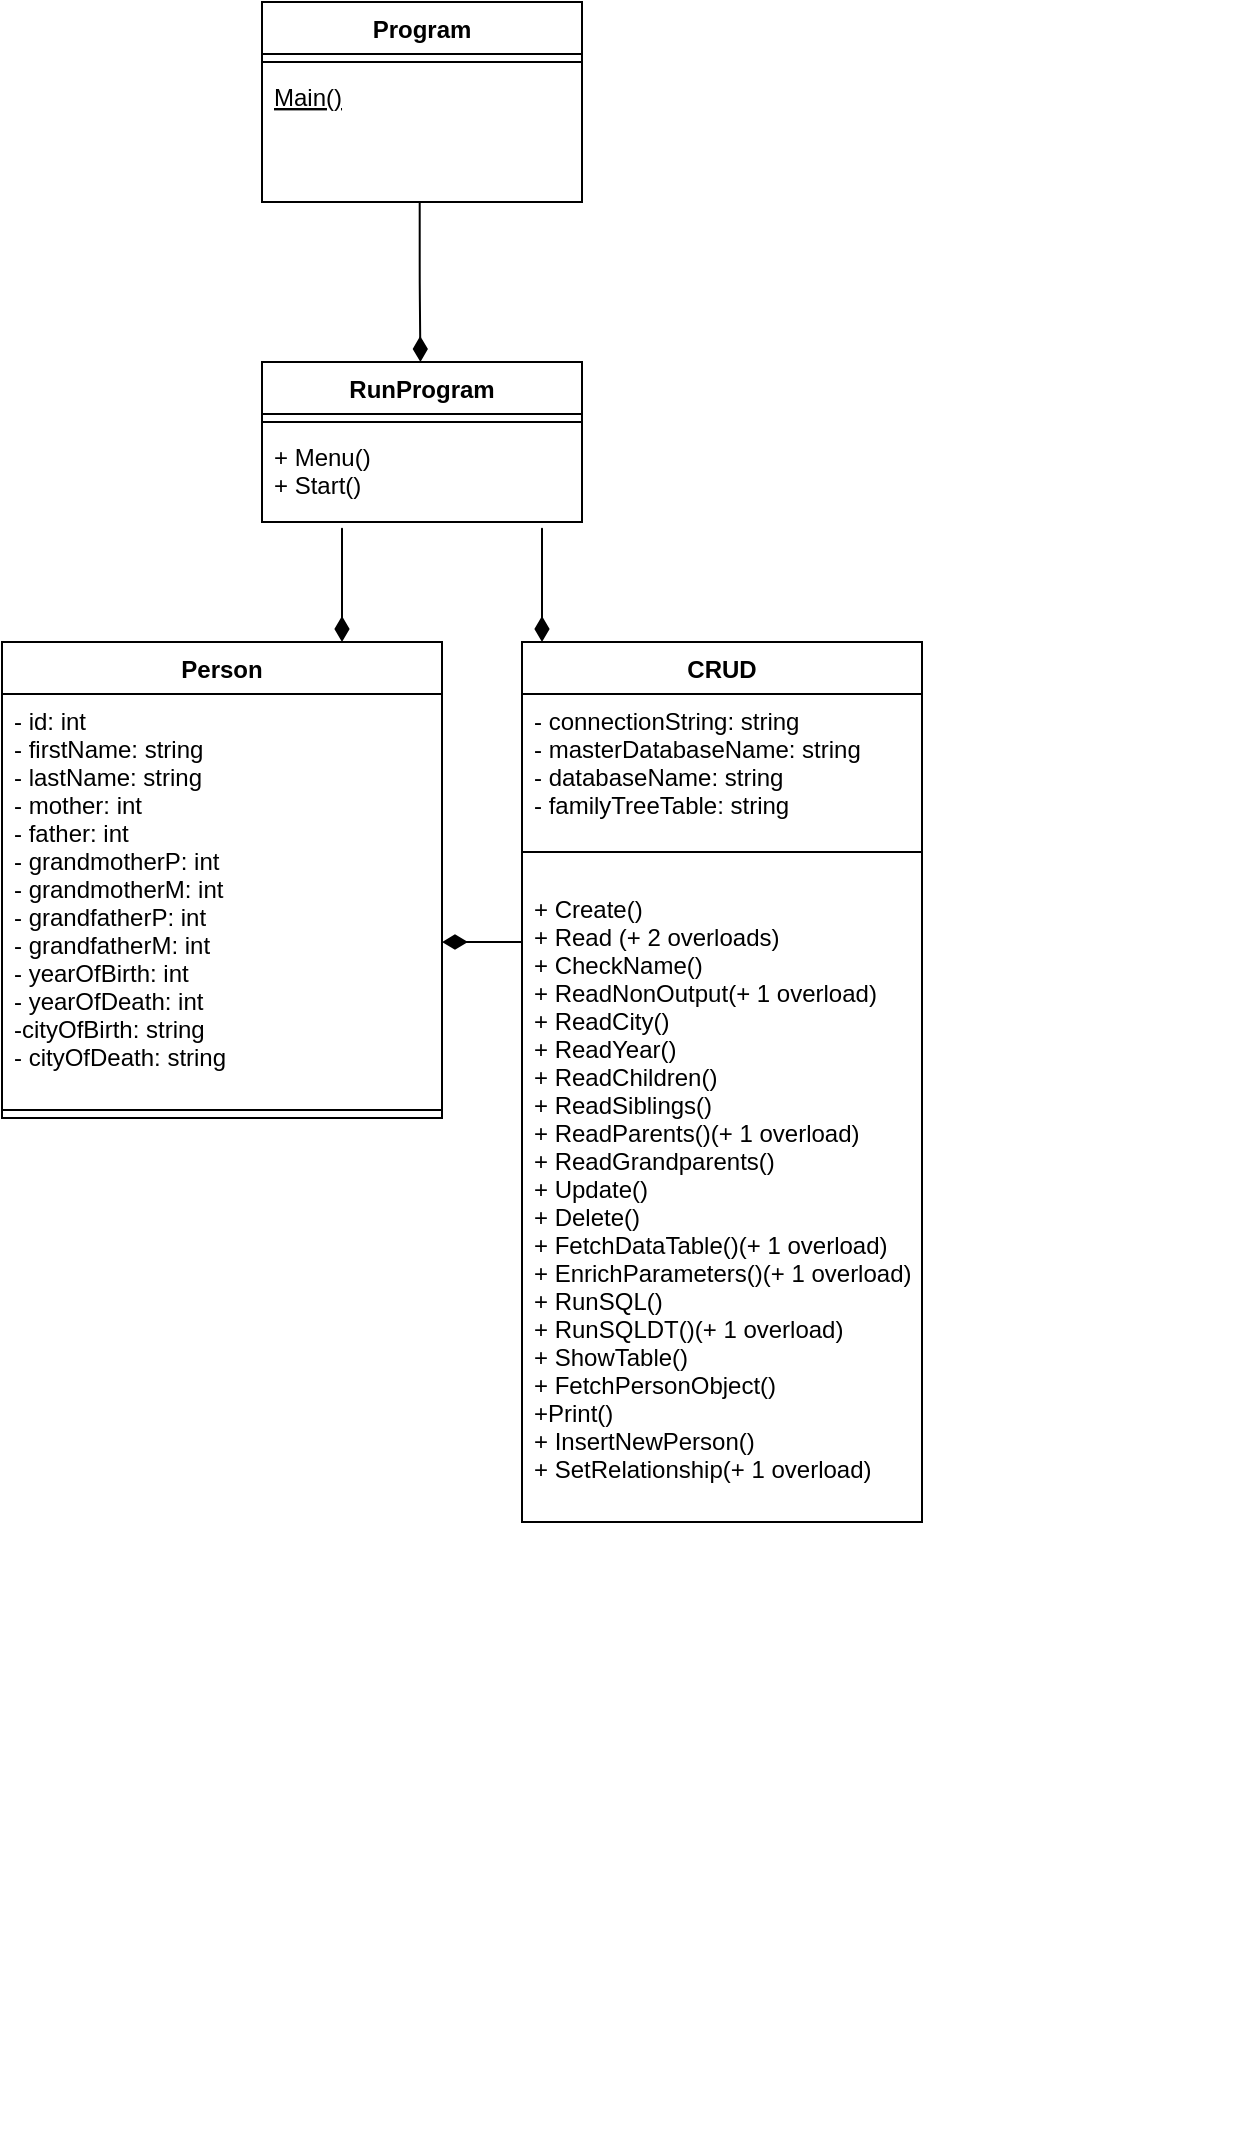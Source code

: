 <mxfile version="14.3.0" type="github">
  <diagram id="C5RBs43oDa-KdzZeNtuy" name="Page-1">
    <mxGraphModel dx="1422" dy="3100" grid="1" gridSize="10" guides="1" tooltips="1" connect="1" arrows="1" fold="1" page="1" pageScale="1" pageWidth="827" pageHeight="1169" math="0" shadow="0">
      <root>
        <mxCell id="WIyWlLk6GJQsqaUBKTNV-0" />
        <mxCell id="WIyWlLk6GJQsqaUBKTNV-1" parent="WIyWlLk6GJQsqaUBKTNV-0" />
        <mxCell id="4W_gsbxbYj5mtt90gSfQ-6" value="" style="html=1;endArrow=diamondThin;endFill=1;edgeStyle=elbowEdgeStyle;elbow=vertical;endSize=10;" edge="1" parent="WIyWlLk6GJQsqaUBKTNV-1">
          <mxGeometry width="160" relative="1" as="geometry">
            <mxPoint x="200" y="-1150" as="sourcePoint" />
            <mxPoint x="200" y="-1150" as="targetPoint" />
          </mxGeometry>
        </mxCell>
        <mxCell id="4W_gsbxbYj5mtt90gSfQ-7" value="" style="html=1;endArrow=diamondThin;endFill=1;edgeStyle=elbowEdgeStyle;elbow=vertical;endSize=10;" edge="1" parent="WIyWlLk6GJQsqaUBKTNV-1">
          <mxGeometry width="160" relative="1" as="geometry">
            <mxPoint x="660" y="-1220" as="sourcePoint" />
            <mxPoint x="660" y="-1220" as="targetPoint" />
          </mxGeometry>
        </mxCell>
        <mxCell id="4W_gsbxbYj5mtt90gSfQ-9" value="" style="html=1;endArrow=diamondThin;endFill=1;edgeStyle=elbowEdgeStyle;elbow=vertical;endSize=10;" edge="1" parent="WIyWlLk6GJQsqaUBKTNV-1">
          <mxGeometry width="160" relative="1" as="geometry">
            <mxPoint x="258.85" y="-2100" as="sourcePoint" />
            <mxPoint x="259.21" y="-2020" as="targetPoint" />
          </mxGeometry>
        </mxCell>
        <mxCell id="4W_gsbxbYj5mtt90gSfQ-24" value="Program" style="swimlane;fontStyle=1;align=center;verticalAlign=top;childLayout=stackLayout;horizontal=1;startSize=26;horizontalStack=0;resizeParent=1;resizeParentMax=0;resizeLast=0;collapsible=1;marginBottom=0;" vertex="1" parent="WIyWlLk6GJQsqaUBKTNV-1">
          <mxGeometry x="180" y="-2200" width="160" height="100" as="geometry" />
        </mxCell>
        <mxCell id="4W_gsbxbYj5mtt90gSfQ-25" value="" style="line;strokeWidth=1;fillColor=none;align=left;verticalAlign=middle;spacingTop=-1;spacingLeft=3;spacingRight=3;rotatable=0;labelPosition=right;points=[];portConstraint=eastwest;" vertex="1" parent="4W_gsbxbYj5mtt90gSfQ-24">
          <mxGeometry y="26" width="160" height="8" as="geometry" />
        </mxCell>
        <mxCell id="4W_gsbxbYj5mtt90gSfQ-26" value="Main()" style="text;strokeColor=none;fillColor=none;align=left;verticalAlign=top;spacingLeft=4;spacingRight=4;overflow=hidden;rotatable=0;points=[[0,0.5],[1,0.5]];portConstraint=eastwest;fontStyle=4" vertex="1" parent="4W_gsbxbYj5mtt90gSfQ-24">
          <mxGeometry y="34" width="160" height="66" as="geometry" />
        </mxCell>
        <mxCell id="4W_gsbxbYj5mtt90gSfQ-27" value="RunProgram" style="swimlane;fontStyle=1;align=center;verticalAlign=top;childLayout=stackLayout;horizontal=1;startSize=26;horizontalStack=0;resizeParent=1;resizeParentMax=0;resizeLast=0;collapsible=1;marginBottom=0;" vertex="1" parent="WIyWlLk6GJQsqaUBKTNV-1">
          <mxGeometry x="180" y="-2020" width="160" height="80" as="geometry" />
        </mxCell>
        <mxCell id="4W_gsbxbYj5mtt90gSfQ-29" value="" style="line;strokeWidth=1;fillColor=none;align=left;verticalAlign=middle;spacingTop=-1;spacingLeft=3;spacingRight=3;rotatable=0;labelPosition=right;points=[];portConstraint=eastwest;" vertex="1" parent="4W_gsbxbYj5mtt90gSfQ-27">
          <mxGeometry y="26" width="160" height="8" as="geometry" />
        </mxCell>
        <mxCell id="4W_gsbxbYj5mtt90gSfQ-30" value="+ Menu()&#xa;+ Start()" style="text;strokeColor=none;fillColor=none;align=left;verticalAlign=top;spacingLeft=4;spacingRight=4;overflow=hidden;rotatable=0;points=[[0,0.5],[1,0.5]];portConstraint=eastwest;" vertex="1" parent="4W_gsbxbYj5mtt90gSfQ-27">
          <mxGeometry y="34" width="160" height="46" as="geometry" />
        </mxCell>
        <mxCell id="4W_gsbxbYj5mtt90gSfQ-31" value="Person" style="swimlane;fontStyle=1;align=center;verticalAlign=top;childLayout=stackLayout;horizontal=1;startSize=26;horizontalStack=0;resizeParent=1;resizeParentMax=0;resizeLast=0;collapsible=1;marginBottom=0;" vertex="1" parent="WIyWlLk6GJQsqaUBKTNV-1">
          <mxGeometry x="50" y="-1880" width="220" height="238" as="geometry" />
        </mxCell>
        <mxCell id="4W_gsbxbYj5mtt90gSfQ-32" value="- id: int&#xa;- firstName: string&#xa;- lastName: string&#xa;- mother: int&#xa;- father: int&#xa;- grandmotherP: int&#xa;- grandmotherM: int&#xa;- grandfatherP: int&#xa;- grandfatherM: int&#xa;- yearOfBirth: int&#xa;- yearOfDeath: int&#xa;-cityOfBirth: string&#xa;- cityOfDeath: string&#xa;&#xa;&#xa;" style="text;strokeColor=none;fillColor=none;align=left;verticalAlign=top;spacingLeft=4;spacingRight=4;overflow=hidden;rotatable=0;points=[[0,0.5],[1,0.5]];portConstraint=eastwest;" vertex="1" parent="4W_gsbxbYj5mtt90gSfQ-31">
          <mxGeometry y="26" width="220" height="204" as="geometry" />
        </mxCell>
        <mxCell id="4W_gsbxbYj5mtt90gSfQ-33" value="" style="line;strokeWidth=1;fillColor=none;align=left;verticalAlign=middle;spacingTop=-1;spacingLeft=3;spacingRight=3;rotatable=0;labelPosition=right;points=[];portConstraint=eastwest;" vertex="1" parent="4W_gsbxbYj5mtt90gSfQ-31">
          <mxGeometry y="230" width="220" height="8" as="geometry" />
        </mxCell>
        <mxCell id="4W_gsbxbYj5mtt90gSfQ-35" value="" style="html=1;endArrow=diamondThin;endFill=1;edgeStyle=elbowEdgeStyle;elbow=vertical;endSize=10;" edge="1" parent="WIyWlLk6GJQsqaUBKTNV-1">
          <mxGeometry width="160" relative="1" as="geometry">
            <mxPoint x="220.0" y="-1930" as="sourcePoint" />
            <mxPoint x="220" y="-1880" as="targetPoint" />
            <Array as="points">
              <mxPoint x="220" y="-1940" />
            </Array>
          </mxGeometry>
        </mxCell>
        <mxCell id="4W_gsbxbYj5mtt90gSfQ-41" value="CRUD" style="swimlane;fontStyle=1;align=center;verticalAlign=top;childLayout=stackLayout;horizontal=1;startSize=26;horizontalStack=0;resizeParent=1;resizeParentMax=0;resizeLast=0;collapsible=1;marginBottom=0;" vertex="1" parent="WIyWlLk6GJQsqaUBKTNV-1">
          <mxGeometry x="310" y="-1880" width="200" height="440" as="geometry" />
        </mxCell>
        <mxCell id="4W_gsbxbYj5mtt90gSfQ-42" value="- connectionString: string&#xa;- masterDatabaseName: string&#xa;- databaseName: string&#xa;- familyTreeTable: string&#xa;" style="text;strokeColor=none;fillColor=none;align=left;verticalAlign=top;spacingLeft=4;spacingRight=4;overflow=hidden;rotatable=0;points=[[0,0.5],[1,0.5]];portConstraint=eastwest;" vertex="1" parent="4W_gsbxbYj5mtt90gSfQ-41">
          <mxGeometry y="26" width="200" height="64" as="geometry" />
        </mxCell>
        <mxCell id="4W_gsbxbYj5mtt90gSfQ-43" value="" style="line;strokeWidth=1;fillColor=none;align=left;verticalAlign=middle;spacingTop=-1;spacingLeft=3;spacingRight=3;rotatable=0;labelPosition=right;points=[];portConstraint=eastwest;" vertex="1" parent="4W_gsbxbYj5mtt90gSfQ-41">
          <mxGeometry y="90" width="200" height="30" as="geometry" />
        </mxCell>
        <mxCell id="4W_gsbxbYj5mtt90gSfQ-44" value="+ Create()&#xa;+ Read (+ 2 overloads)&#xa;+ CheckName()&#xa;+ ReadNonOutput(+ 1 overload)&#xa;+ ReadCity()&#xa;+ ReadYear()&#xa;+ ReadChildren()&#xa;+ ReadSiblings()&#xa;+ ReadParents()(+ 1 overload)&#xa;+ ReadGrandparents()&#xa;+ Update()&#xa;+ Delete()&#xa;+ FetchDataTable()(+ 1 overload)&#xa;+ EnrichParameters()(+ 1 overload)&#xa;+ RunSQL()&#xa;+ RunSQLDT()(+ 1 overload)&#xa;+ ShowTable()&#xa;+ FetchPersonObject()&#xa;+Print()&#xa;+ InsertNewPerson()&#xa;+ SetRelationship(+ 1 overload)&#xa;" style="text;strokeColor=none;fillColor=none;align=left;verticalAlign=top;spacingLeft=4;spacingRight=4;overflow=hidden;rotatable=0;points=[[0,0.5],[1,0.5]];portConstraint=eastwest;" vertex="1" parent="4W_gsbxbYj5mtt90gSfQ-41">
          <mxGeometry y="120" width="200" height="320" as="geometry" />
        </mxCell>
        <mxCell id="4W_gsbxbYj5mtt90gSfQ-8" value="" style="html=1;endArrow=diamondThin;endFill=1;edgeStyle=elbowEdgeStyle;elbow=vertical;endSize=10;" edge="1" parent="WIyWlLk6GJQsqaUBKTNV-1">
          <mxGeometry width="160" relative="1" as="geometry">
            <mxPoint x="310" y="-1730" as="sourcePoint" />
            <mxPoint x="270" y="-1729.857" as="targetPoint" />
          </mxGeometry>
        </mxCell>
        <mxCell id="4W_gsbxbYj5mtt90gSfQ-45" value="" style="html=1;endArrow=diamondThin;endFill=1;edgeStyle=elbowEdgeStyle;elbow=vertical;endSize=10;" edge="1" parent="WIyWlLk6GJQsqaUBKTNV-1">
          <mxGeometry width="160" relative="1" as="geometry">
            <mxPoint x="320" y="-1930" as="sourcePoint" />
            <mxPoint x="320" y="-1880" as="targetPoint" />
            <Array as="points">
              <mxPoint x="320" y="-1940" />
            </Array>
          </mxGeometry>
        </mxCell>
      </root>
    </mxGraphModel>
  </diagram>
</mxfile>
